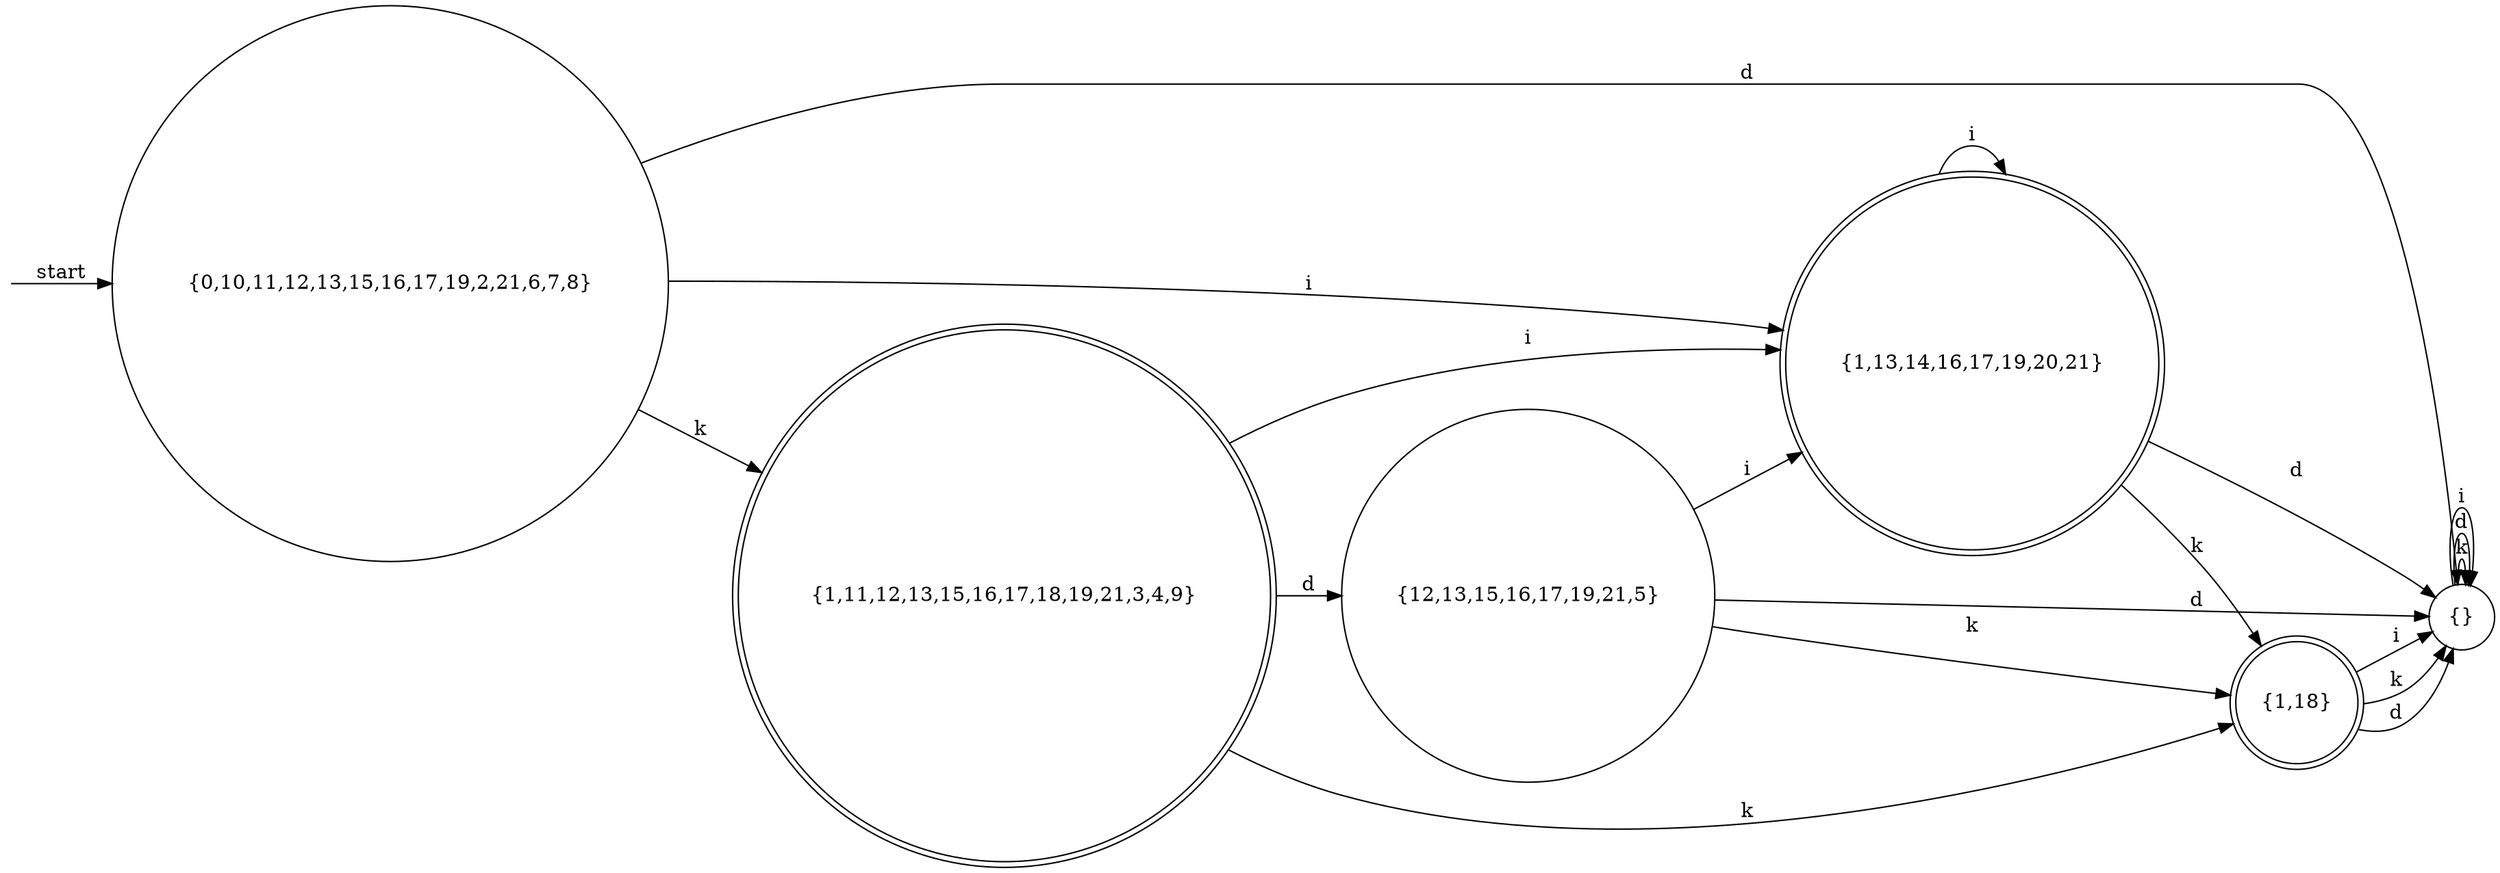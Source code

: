 digraph dfa {
    rankdir = LR;
    node [shape = circle];
    __start [style = invis, shape = point];
    __start -> "{0,10,11,12,13,15,16,17,19,2,21,6,7,8}" [ label = "start" ];
    node [shape = doublecircle]; "{1,11,12,13,15,16,17,18,19,21,3,4,9}" "{1,18}" "{1,13,14,16,17,19,20,21}"
    node [shape = circle];
    "{0,10,11,12,13,15,16,17,19,2,21,6,7,8}" -> "{1,11,12,13,15,16,17,18,19,21,3,4,9}" [ label = "k" ];
    "{0,10,11,12,13,15,16,17,19,2,21,6,7,8}" -> "{}" [ label = "d" ];
    "{0,10,11,12,13,15,16,17,19,2,21,6,7,8}" -> "{1,13,14,16,17,19,20,21}" [ label = "i" ];
    "{1,11,12,13,15,16,17,18,19,21,3,4,9}" -> "{1,18}" [ label = "k" ];
    "{1,11,12,13,15,16,17,18,19,21,3,4,9}" -> "{12,13,15,16,17,19,21,5}" [ label = "d" ];
    "{1,11,12,13,15,16,17,18,19,21,3,4,9}" -> "{1,13,14,16,17,19,20,21}" [ label = "i" ];
    "{1,18}" -> "{}" [ label = "k" ];
    "{1,18}" -> "{}" [ label = "d" ];
    "{1,18}" -> "{}" [ label = "i" ];
    "{}" -> "{}" [ label = "k" ];
    "{}" -> "{}" [ label = "d" ];
    "{}" -> "{}" [ label = "i" ];
    "{1,13,14,16,17,19,20,21}" -> "{1,18}" [ label = "k" ];
    "{1,13,14,16,17,19,20,21}" -> "{}" [ label = "d" ];
    "{1,13,14,16,17,19,20,21}" -> "{1,13,14,16,17,19,20,21}" [ label = "i" ];
    "{12,13,15,16,17,19,21,5}" -> "{1,18}" [ label = "k" ];
    "{12,13,15,16,17,19,21,5}" -> "{}" [ label = "d" ];
    "{12,13,15,16,17,19,21,5}" -> "{1,13,14,16,17,19,20,21}" [ label = "i" ];
}
